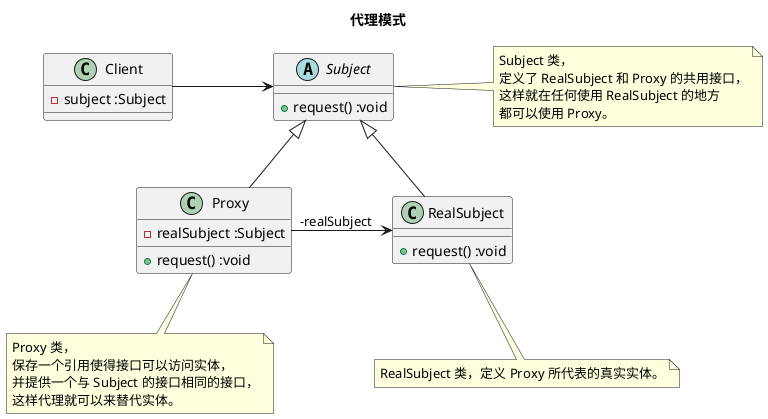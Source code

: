 @startuml
skinparam nodesep 100
'skinparam ranksep 60

title <b>代理模式</b>

class Client {
  - subject :Subject
}

abstract class Subject {
  + request() :void
}
note right: Subject 类，\n定义了 RealSubject 和 Proxy 的共用接口，\n这样就在任何使用 RealSubject 的地方\n都可以使用 Proxy。

class Proxy {
  - realSubject :Subject
  + request() :void
}
note bottom: Proxy 类，\n保存一个引用使得接口可以访问实体，\n并提供一个与 Subject 的接口相同的接口，\n这样代理就可以来替代实体。

class RealSubject {
  + request() :void
}
note bottom: RealSubject 类，定义 Proxy 所代表的真实实体。

Client -right-> Subject
Subject <|-- Proxy
Subject <|-- RealSubject
Proxy "-realSubject" -right-> RealSubject

@enduml
